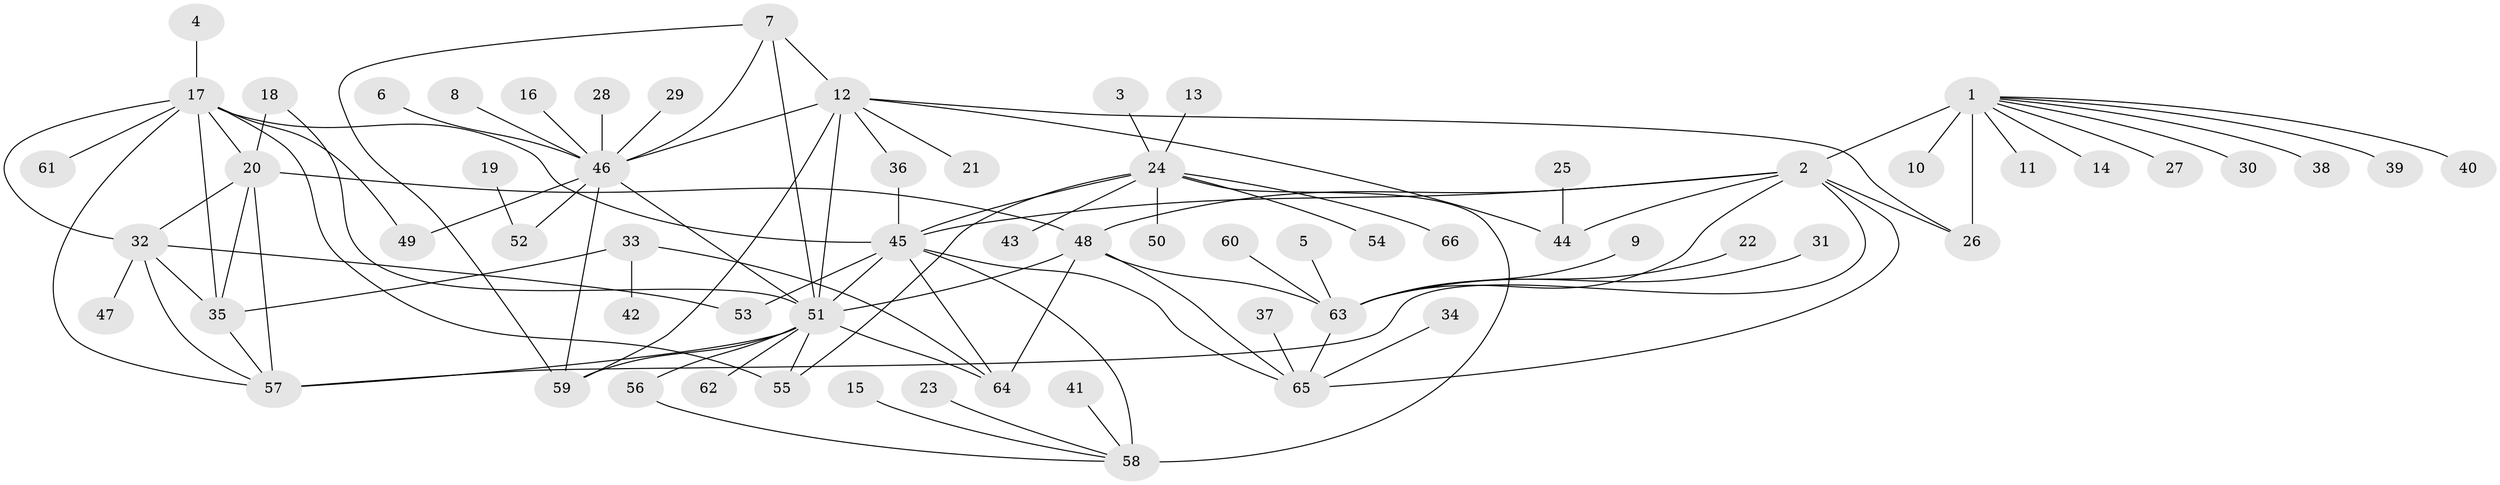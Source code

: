 // original degree distribution, {7: 0.078125, 9: 0.0390625, 12: 0.0078125, 8: 0.0390625, 6: 0.015625, 10: 0.0390625, 14: 0.0078125, 11: 0.0078125, 1: 0.5625, 4: 0.0234375, 2: 0.1640625, 5: 0.0078125, 3: 0.0078125}
// Generated by graph-tools (version 1.1) at 2025/02/03/09/25 03:02:50]
// undirected, 66 vertices, 99 edges
graph export_dot {
graph [start="1"]
  node [color=gray90,style=filled];
  1;
  2;
  3;
  4;
  5;
  6;
  7;
  8;
  9;
  10;
  11;
  12;
  13;
  14;
  15;
  16;
  17;
  18;
  19;
  20;
  21;
  22;
  23;
  24;
  25;
  26;
  27;
  28;
  29;
  30;
  31;
  32;
  33;
  34;
  35;
  36;
  37;
  38;
  39;
  40;
  41;
  42;
  43;
  44;
  45;
  46;
  47;
  48;
  49;
  50;
  51;
  52;
  53;
  54;
  55;
  56;
  57;
  58;
  59;
  60;
  61;
  62;
  63;
  64;
  65;
  66;
  1 -- 2 [weight=4.0];
  1 -- 10 [weight=1.0];
  1 -- 11 [weight=1.0];
  1 -- 14 [weight=1.0];
  1 -- 26 [weight=4.0];
  1 -- 27 [weight=1.0];
  1 -- 30 [weight=1.0];
  1 -- 38 [weight=1.0];
  1 -- 39 [weight=1.0];
  1 -- 40 [weight=1.0];
  2 -- 26 [weight=1.0];
  2 -- 44 [weight=1.0];
  2 -- 45 [weight=1.0];
  2 -- 48 [weight=2.0];
  2 -- 57 [weight=1.0];
  2 -- 63 [weight=2.0];
  2 -- 65 [weight=1.0];
  3 -- 24 [weight=1.0];
  4 -- 17 [weight=1.0];
  5 -- 63 [weight=1.0];
  6 -- 46 [weight=1.0];
  7 -- 12 [weight=1.0];
  7 -- 46 [weight=1.0];
  7 -- 51 [weight=2.0];
  7 -- 59 [weight=1.0];
  8 -- 46 [weight=1.0];
  9 -- 63 [weight=1.0];
  12 -- 21 [weight=1.0];
  12 -- 26 [weight=1.0];
  12 -- 36 [weight=1.0];
  12 -- 44 [weight=1.0];
  12 -- 46 [weight=1.0];
  12 -- 51 [weight=2.0];
  12 -- 59 [weight=1.0];
  13 -- 24 [weight=1.0];
  15 -- 58 [weight=1.0];
  16 -- 46 [weight=1.0];
  17 -- 20 [weight=2.0];
  17 -- 32 [weight=1.0];
  17 -- 35 [weight=1.0];
  17 -- 45 [weight=1.0];
  17 -- 49 [weight=1.0];
  17 -- 55 [weight=1.0];
  17 -- 57 [weight=1.0];
  17 -- 61 [weight=1.0];
  18 -- 20 [weight=1.0];
  18 -- 51 [weight=1.0];
  19 -- 52 [weight=1.0];
  20 -- 32 [weight=2.0];
  20 -- 35 [weight=2.0];
  20 -- 48 [weight=1.0];
  20 -- 57 [weight=2.0];
  22 -- 63 [weight=1.0];
  23 -- 58 [weight=1.0];
  24 -- 43 [weight=1.0];
  24 -- 45 [weight=4.0];
  24 -- 50 [weight=1.0];
  24 -- 54 [weight=1.0];
  24 -- 55 [weight=1.0];
  24 -- 58 [weight=4.0];
  24 -- 66 [weight=1.0];
  25 -- 44 [weight=1.0];
  28 -- 46 [weight=1.0];
  29 -- 46 [weight=1.0];
  31 -- 63 [weight=1.0];
  32 -- 35 [weight=1.0];
  32 -- 47 [weight=1.0];
  32 -- 53 [weight=1.0];
  32 -- 57 [weight=1.0];
  33 -- 35 [weight=1.0];
  33 -- 42 [weight=1.0];
  33 -- 64 [weight=1.0];
  34 -- 65 [weight=1.0];
  35 -- 57 [weight=1.0];
  36 -- 45 [weight=1.0];
  37 -- 65 [weight=1.0];
  41 -- 58 [weight=1.0];
  45 -- 51 [weight=1.0];
  45 -- 53 [weight=1.0];
  45 -- 58 [weight=4.0];
  45 -- 64 [weight=1.0];
  45 -- 65 [weight=1.0];
  46 -- 49 [weight=1.0];
  46 -- 51 [weight=2.0];
  46 -- 52 [weight=1.0];
  46 -- 59 [weight=1.0];
  48 -- 51 [weight=1.0];
  48 -- 63 [weight=4.0];
  48 -- 64 [weight=1.0];
  48 -- 65 [weight=2.0];
  51 -- 55 [weight=1.0];
  51 -- 56 [weight=1.0];
  51 -- 57 [weight=1.0];
  51 -- 59 [weight=2.0];
  51 -- 62 [weight=1.0];
  51 -- 64 [weight=1.0];
  56 -- 58 [weight=1.0];
  60 -- 63 [weight=1.0];
  63 -- 65 [weight=2.0];
}
